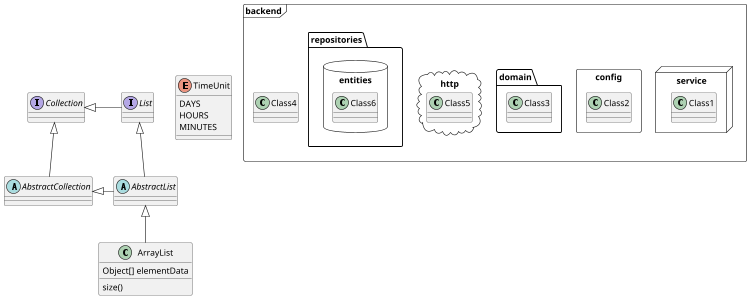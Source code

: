 @startuml
'https://plantuml.com/class-diagram

abstract class AbstractList
abstract AbstractCollection
interface List
interface Collection

List <|-- AbstractList
Collection <|-- AbstractCollection

Collection <|- List
AbstractCollection <|- AbstractList
AbstractList <|-- ArrayList

class ArrayList {
Object[] elementData
size()
}

enum TimeUnit {
DAYS
HOURS
MINUTES
}

scale 750 width
package backend.service <<Node>> {
  class Class1
}

package backend.config <<Rectangle>> {
  class Class2
}

package backend.domain <<Folder>> {
  class Class3
}

package backend <<Frame>> {
  class Class4
}

package backend.http <<Cloud>> {
  class Class5
}

package backend.repositories.entities <<Database>> {
  class Class6
}

@enduml